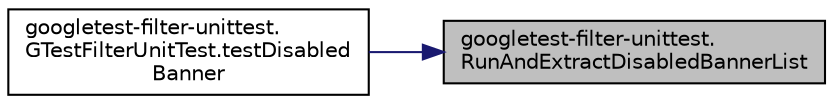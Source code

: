 digraph "googletest-filter-unittest.RunAndExtractDisabledBannerList"
{
 // LATEX_PDF_SIZE
  bgcolor="transparent";
  edge [fontname="Helvetica",fontsize="10",labelfontname="Helvetica",labelfontsize="10"];
  node [fontname="Helvetica",fontsize="10",shape=record];
  rankdir="RL";
  Node1 [label="googletest-filter-unittest.\lRunAndExtractDisabledBannerList",height=0.2,width=0.4,color="black", fillcolor="grey75", style="filled", fontcolor="black",tooltip=" "];
  Node1 -> Node2 [dir="back",color="midnightblue",fontsize="10",style="solid",fontname="Helvetica"];
  Node2 [label="googletest-filter-unittest.\lGTestFilterUnitTest.testDisabled\lBanner",height=0.2,width=0.4,color="black",URL="$classgoogletest-filter-unittest_1_1GTestFilterUnitTest.html#abc115685aa4d1502c481d5898247502b",tooltip=" "];
}
